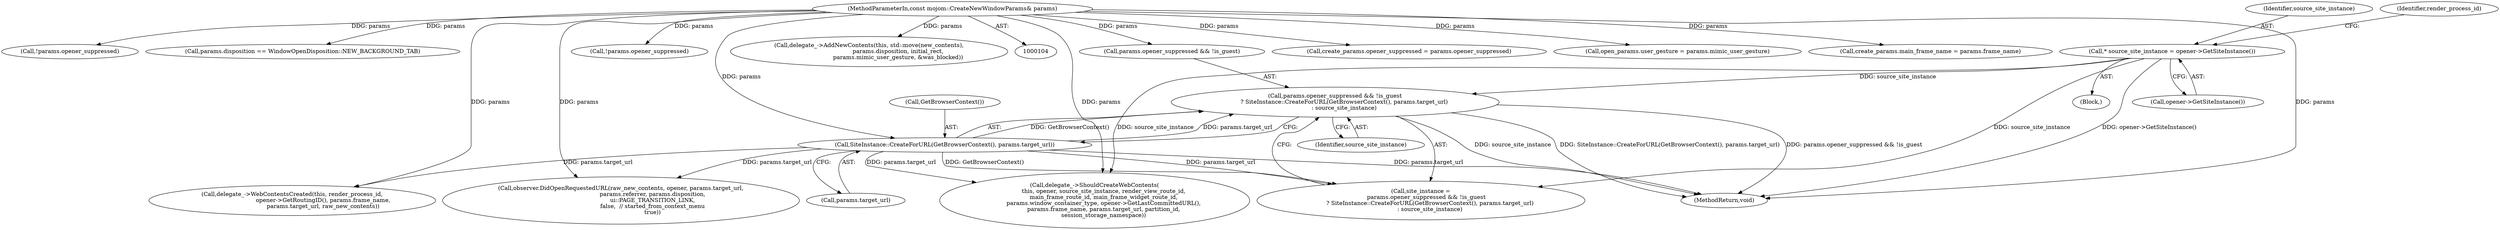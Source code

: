 digraph "0_Chrome_d18c519758c2e6043f0e1f00e2b69a55b3d7997f@pointer" {
"1000158" [label="(Call,params.opener_suppressed && !is_guest\n          ? SiteInstance::CreateForURL(GetBrowserContext(), params.target_url)\n          : source_site_instance)"];
"1000165" [label="(Call,SiteInstance::CreateForURL(GetBrowserContext(), params.target_url))"];
"1000109" [label="(MethodParameterIn,const mojom::CreateNewWindowParams& params)"];
"1000133" [label="(Call,* source_site_instance = opener->GetSiteInstance())"];
"1000365" [label="(Call,delegate_->WebContentsCreated(this, render_process_id,\n                                  opener->GetRoutingID(), params.frame_name,\n                                  params.target_url, raw_new_contents))"];
"1000268" [label="(Call,create_params.opener_suppressed = params.opener_suppressed)"];
"1000109" [label="(MethodParameterIn,const mojom::CreateNewWindowParams& params)"];
"1000111" [label="(Block,)"];
"1000439" [label="(Call,open_params.user_gesture = params.mimic_user_gesture)"];
"1000170" [label="(Identifier,source_site_instance)"];
"1000464" [label="(MethodReturn,void)"];
"1000167" [label="(Call,params.target_url)"];
"1000251" [label="(Call,create_params.main_frame_name = params.frame_name)"];
"1000333" [label="(Call,!params.opener_suppressed)"];
"1000166" [label="(Call,GetBrowserContext())"];
"1000133" [label="(Call,* source_site_instance = opener->GetSiteInstance())"];
"1000276" [label="(Call,params.disposition == WindowOpenDisposition::NEW_BACKGROUND_TAB)"];
"1000135" [label="(Call,opener->GetSiteInstance())"];
"1000156" [label="(Call,site_instance =\n      params.opener_suppressed && !is_guest\n          ? SiteInstance::CreateForURL(GetBrowserContext(), params.target_url)\n          : source_site_instance)"];
"1000159" [label="(Call,params.opener_suppressed && !is_guest)"];
"1000165" [label="(Call,SiteInstance::CreateForURL(GetBrowserContext(), params.target_url))"];
"1000158" [label="(Call,params.opener_suppressed && !is_guest\n          ? SiteInstance::CreateForURL(GetBrowserContext(), params.target_url)\n          : source_site_instance)"];
"1000381" [label="(Call,observer.DidOpenRequestedURL(raw_new_contents, opener, params.target_url,\n                                   params.referrer, params.disposition,\n                                   ui::PAGE_TRANSITION_LINK,\n                                   false,  // started_from_context_menu\n                                   true))"];
"1000134" [label="(Identifier,source_site_instance)"];
"1000148" [label="(Call,!params.opener_suppressed)"];
"1000202" [label="(Call,delegate_->ShouldCreateWebContents(\n          this, opener, source_site_instance, render_view_route_id,\n          main_frame_route_id, main_frame_widget_route_id,\n          params.window_container_type, opener->GetLastCommittedURL(),\n          params.frame_name, params.target_url, partition_id,\n          session_storage_namespace))"];
"1000139" [label="(Identifier,render_process_id)"];
"1000417" [label="(Call,delegate_->AddNewContents(this, std::move(new_contents),\n                                params.disposition, initial_rect,\n                                params.mimic_user_gesture, &was_blocked))"];
"1000158" -> "1000156"  [label="AST: "];
"1000158" -> "1000165"  [label="CFG: "];
"1000158" -> "1000170"  [label="CFG: "];
"1000159" -> "1000158"  [label="AST: "];
"1000165" -> "1000158"  [label="AST: "];
"1000170" -> "1000158"  [label="AST: "];
"1000156" -> "1000158"  [label="CFG: "];
"1000158" -> "1000464"  [label="DDG: params.opener_suppressed && !is_guest"];
"1000158" -> "1000464"  [label="DDG: source_site_instance"];
"1000158" -> "1000464"  [label="DDG: SiteInstance::CreateForURL(GetBrowserContext(), params.target_url)"];
"1000165" -> "1000158"  [label="DDG: GetBrowserContext()"];
"1000165" -> "1000158"  [label="DDG: params.target_url"];
"1000133" -> "1000158"  [label="DDG: source_site_instance"];
"1000165" -> "1000167"  [label="CFG: "];
"1000166" -> "1000165"  [label="AST: "];
"1000167" -> "1000165"  [label="AST: "];
"1000165" -> "1000464"  [label="DDG: params.target_url"];
"1000165" -> "1000156"  [label="DDG: GetBrowserContext()"];
"1000165" -> "1000156"  [label="DDG: params.target_url"];
"1000109" -> "1000165"  [label="DDG: params"];
"1000165" -> "1000202"  [label="DDG: params.target_url"];
"1000165" -> "1000365"  [label="DDG: params.target_url"];
"1000165" -> "1000381"  [label="DDG: params.target_url"];
"1000109" -> "1000104"  [label="AST: "];
"1000109" -> "1000464"  [label="DDG: params"];
"1000109" -> "1000148"  [label="DDG: params"];
"1000109" -> "1000159"  [label="DDG: params"];
"1000109" -> "1000202"  [label="DDG: params"];
"1000109" -> "1000251"  [label="DDG: params"];
"1000109" -> "1000268"  [label="DDG: params"];
"1000109" -> "1000276"  [label="DDG: params"];
"1000109" -> "1000333"  [label="DDG: params"];
"1000109" -> "1000365"  [label="DDG: params"];
"1000109" -> "1000381"  [label="DDG: params"];
"1000109" -> "1000417"  [label="DDG: params"];
"1000109" -> "1000439"  [label="DDG: params"];
"1000133" -> "1000111"  [label="AST: "];
"1000133" -> "1000135"  [label="CFG: "];
"1000134" -> "1000133"  [label="AST: "];
"1000135" -> "1000133"  [label="AST: "];
"1000139" -> "1000133"  [label="CFG: "];
"1000133" -> "1000464"  [label="DDG: opener->GetSiteInstance()"];
"1000133" -> "1000156"  [label="DDG: source_site_instance"];
"1000133" -> "1000202"  [label="DDG: source_site_instance"];
}
